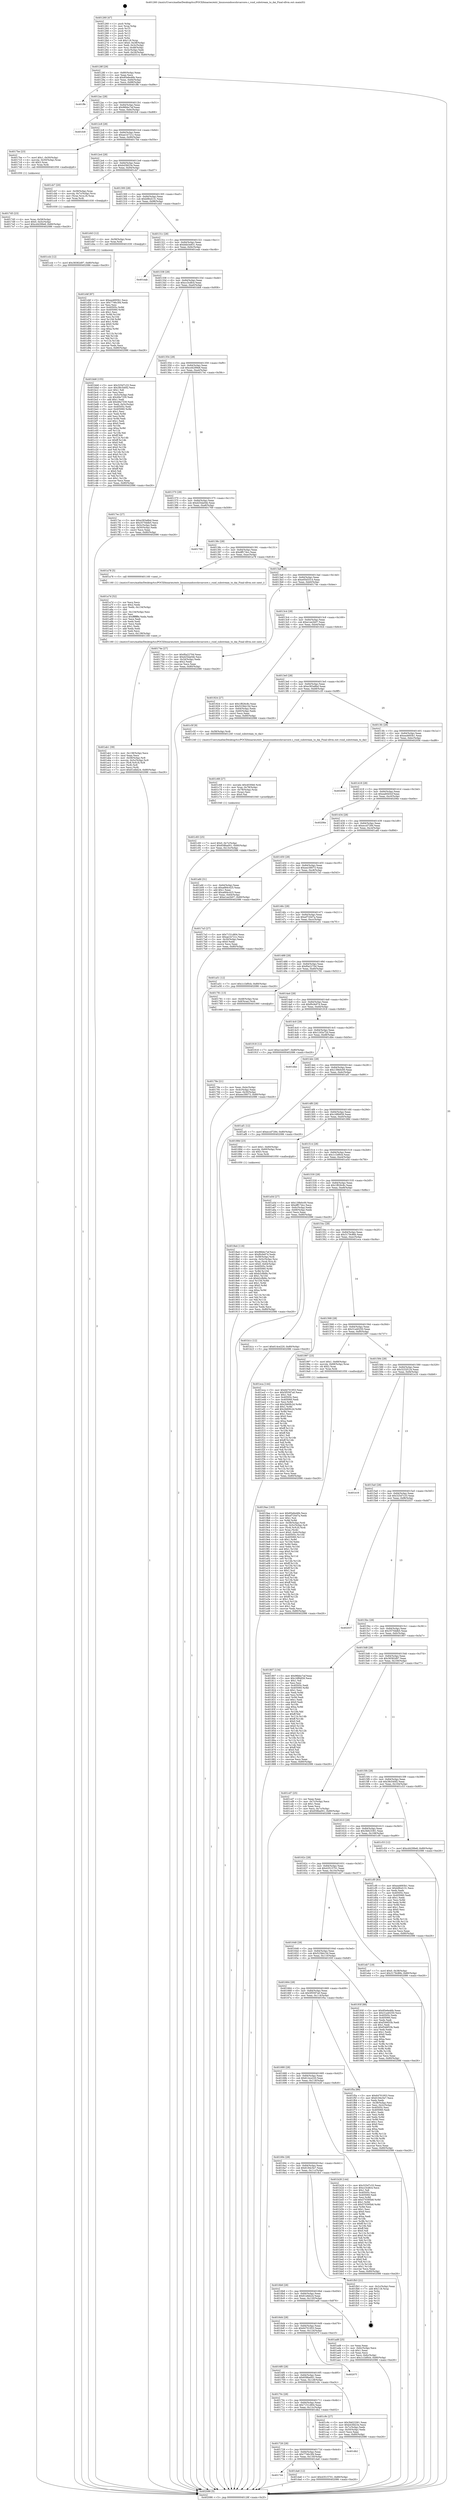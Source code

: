 digraph "0x401260" {
  label = "0x401260 (/mnt/c/Users/mathe/Desktop/tcc/POCII/binaries/extr_linuxsoundsocshrcarcore.c_rsnd_substream_to_dai_Final-ollvm.out::main(0))"
  labelloc = "t"
  node[shape=record]

  Entry [label="",width=0.3,height=0.3,shape=circle,fillcolor=black,style=filled]
  "0x40128f" [label="{
     0x40128f [29]\l
     | [instrs]\l
     &nbsp;&nbsp;0x40128f \<+3\>: mov -0x80(%rbp),%eax\l
     &nbsp;&nbsp;0x401292 \<+2\>: mov %eax,%ecx\l
     &nbsp;&nbsp;0x401294 \<+6\>: sub $0x85e6e46b,%ecx\l
     &nbsp;&nbsp;0x40129a \<+6\>: mov %eax,-0x84(%rbp)\l
     &nbsp;&nbsp;0x4012a0 \<+6\>: mov %ecx,-0x88(%rbp)\l
     &nbsp;&nbsp;0x4012a6 \<+6\>: je 0000000000401ffe \<main+0xd9e\>\l
  }"]
  "0x401ffe" [label="{
     0x401ffe\l
  }", style=dashed]
  "0x4012ac" [label="{
     0x4012ac [28]\l
     | [instrs]\l
     &nbsp;&nbsp;0x4012ac \<+5\>: jmp 00000000004012b1 \<main+0x51\>\l
     &nbsp;&nbsp;0x4012b1 \<+6\>: mov -0x84(%rbp),%eax\l
     &nbsp;&nbsp;0x4012b7 \<+5\>: sub $0x96bbc7af,%eax\l
     &nbsp;&nbsp;0x4012bc \<+6\>: mov %eax,-0x8c(%rbp)\l
     &nbsp;&nbsp;0x4012c2 \<+6\>: je 0000000000401fc8 \<main+0xd68\>\l
  }"]
  Exit [label="",width=0.3,height=0.3,shape=circle,fillcolor=black,style=filled,peripheries=2]
  "0x401fc8" [label="{
     0x401fc8\l
  }", style=dashed]
  "0x4012c8" [label="{
     0x4012c8 [28]\l
     | [instrs]\l
     &nbsp;&nbsp;0x4012c8 \<+5\>: jmp 00000000004012cd \<main+0x6d\>\l
     &nbsp;&nbsp;0x4012cd \<+6\>: mov -0x84(%rbp),%eax\l
     &nbsp;&nbsp;0x4012d3 \<+5\>: sub $0xae1b721c,%eax\l
     &nbsp;&nbsp;0x4012d8 \<+6\>: mov %eax,-0x90(%rbp)\l
     &nbsp;&nbsp;0x4012de \<+6\>: je 00000000004017be \<main+0x55e\>\l
  }"]
  "0x401744" [label="{
     0x401744\l
  }", style=dashed]
  "0x4017be" [label="{
     0x4017be [23]\l
     | [instrs]\l
     &nbsp;&nbsp;0x4017be \<+7\>: movl $0x1,-0x50(%rbp)\l
     &nbsp;&nbsp;0x4017c5 \<+4\>: movslq -0x50(%rbp),%rax\l
     &nbsp;&nbsp;0x4017c9 \<+4\>: shl $0x3,%rax\l
     &nbsp;&nbsp;0x4017cd \<+3\>: mov %rax,%rdi\l
     &nbsp;&nbsp;0x4017d0 \<+5\>: call 0000000000401050 \<malloc@plt\>\l
     | [calls]\l
     &nbsp;&nbsp;0x401050 \{1\} (unknown)\l
  }"]
  "0x4012e4" [label="{
     0x4012e4 [28]\l
     | [instrs]\l
     &nbsp;&nbsp;0x4012e4 \<+5\>: jmp 00000000004012e9 \<main+0x89\>\l
     &nbsp;&nbsp;0x4012e9 \<+6\>: mov -0x84(%rbp),%eax\l
     &nbsp;&nbsp;0x4012ef \<+5\>: sub $0xb43fd23e,%eax\l
     &nbsp;&nbsp;0x4012f4 \<+6\>: mov %eax,-0x94(%rbp)\l
     &nbsp;&nbsp;0x4012fa \<+6\>: je 0000000000401cb7 \<main+0xa57\>\l
  }"]
  "0x401da6" [label="{
     0x401da6 [12]\l
     | [instrs]\l
     &nbsp;&nbsp;0x401da6 \<+7\>: movl $0x43515701,-0x80(%rbp)\l
     &nbsp;&nbsp;0x401dad \<+5\>: jmp 0000000000402086 \<main+0xe26\>\l
  }"]
  "0x401cb7" [label="{
     0x401cb7 [20]\l
     | [instrs]\l
     &nbsp;&nbsp;0x401cb7 \<+4\>: mov -0x58(%rbp),%rax\l
     &nbsp;&nbsp;0x401cbb \<+4\>: movslq -0x7c(%rbp),%rcx\l
     &nbsp;&nbsp;0x401cbf \<+4\>: mov (%rax,%rcx,8),%rax\l
     &nbsp;&nbsp;0x401cc3 \<+3\>: mov %rax,%rdi\l
     &nbsp;&nbsp;0x401cc6 \<+5\>: call 0000000000401030 \<free@plt\>\l
     | [calls]\l
     &nbsp;&nbsp;0x401030 \{1\} (unknown)\l
  }"]
  "0x401300" [label="{
     0x401300 [28]\l
     | [instrs]\l
     &nbsp;&nbsp;0x401300 \<+5\>: jmp 0000000000401305 \<main+0xa5\>\l
     &nbsp;&nbsp;0x401305 \<+6\>: mov -0x84(%rbp),%eax\l
     &nbsp;&nbsp;0x40130b \<+5\>: sub $0xb9fcd131,%eax\l
     &nbsp;&nbsp;0x401310 \<+6\>: mov %eax,-0x98(%rbp)\l
     &nbsp;&nbsp;0x401316 \<+6\>: je 0000000000401d43 \<main+0xae3\>\l
  }"]
  "0x401728" [label="{
     0x401728 [28]\l
     | [instrs]\l
     &nbsp;&nbsp;0x401728 \<+5\>: jmp 000000000040172d \<main+0x4cd\>\l
     &nbsp;&nbsp;0x40172d \<+6\>: mov -0x84(%rbp),%eax\l
     &nbsp;&nbsp;0x401733 \<+5\>: sub $0x7746c3f4,%eax\l
     &nbsp;&nbsp;0x401738 \<+6\>: mov %eax,-0x130(%rbp)\l
     &nbsp;&nbsp;0x40173e \<+6\>: je 0000000000401da6 \<main+0xb46\>\l
  }"]
  "0x401d43" [label="{
     0x401d43 [12]\l
     | [instrs]\l
     &nbsp;&nbsp;0x401d43 \<+4\>: mov -0x58(%rbp),%rax\l
     &nbsp;&nbsp;0x401d47 \<+3\>: mov %rax,%rdi\l
     &nbsp;&nbsp;0x401d4a \<+5\>: call 0000000000401030 \<free@plt\>\l
     | [calls]\l
     &nbsp;&nbsp;0x401030 \{1\} (unknown)\l
  }"]
  "0x40131c" [label="{
     0x40131c [28]\l
     | [instrs]\l
     &nbsp;&nbsp;0x40131c \<+5\>: jmp 0000000000401321 \<main+0xc1\>\l
     &nbsp;&nbsp;0x401321 \<+6\>: mov -0x84(%rbp),%eax\l
     &nbsp;&nbsp;0x401327 \<+5\>: sub $0xbbb3e831,%eax\l
     &nbsp;&nbsp;0x40132c \<+6\>: mov %eax,-0x9c(%rbp)\l
     &nbsp;&nbsp;0x401332 \<+6\>: je 0000000000401eab \<main+0xc4b\>\l
  }"]
  "0x401db2" [label="{
     0x401db2\l
  }", style=dashed]
  "0x401eab" [label="{
     0x401eab\l
  }", style=dashed]
  "0x401338" [label="{
     0x401338 [28]\l
     | [instrs]\l
     &nbsp;&nbsp;0x401338 \<+5\>: jmp 000000000040133d \<main+0xdd\>\l
     &nbsp;&nbsp;0x40133d \<+6\>: mov -0x84(%rbp),%eax\l
     &nbsp;&nbsp;0x401343 \<+5\>: sub $0xcc3cdfc4,%eax\l
     &nbsp;&nbsp;0x401348 \<+6\>: mov %eax,-0xa0(%rbp)\l
     &nbsp;&nbsp;0x40134e \<+6\>: je 0000000000401bb8 \<main+0x958\>\l
  }"]
  "0x401d4f" [label="{
     0x401d4f [87]\l
     | [instrs]\l
     &nbsp;&nbsp;0x401d4f \<+5\>: mov $0xea4693b1,%ecx\l
     &nbsp;&nbsp;0x401d54 \<+5\>: mov $0x7746c3f4,%edx\l
     &nbsp;&nbsp;0x401d59 \<+2\>: xor %esi,%esi\l
     &nbsp;&nbsp;0x401d5b \<+8\>: mov 0x40505c,%r8d\l
     &nbsp;&nbsp;0x401d63 \<+8\>: mov 0x405060,%r9d\l
     &nbsp;&nbsp;0x401d6b \<+3\>: sub $0x1,%esi\l
     &nbsp;&nbsp;0x401d6e \<+3\>: mov %r8d,%r10d\l
     &nbsp;&nbsp;0x401d71 \<+3\>: add %esi,%r10d\l
     &nbsp;&nbsp;0x401d74 \<+4\>: imul %r10d,%r8d\l
     &nbsp;&nbsp;0x401d78 \<+4\>: and $0x1,%r8d\l
     &nbsp;&nbsp;0x401d7c \<+4\>: cmp $0x0,%r8d\l
     &nbsp;&nbsp;0x401d80 \<+4\>: sete %r11b\l
     &nbsp;&nbsp;0x401d84 \<+4\>: cmp $0xa,%r9d\l
     &nbsp;&nbsp;0x401d88 \<+3\>: setl %bl\l
     &nbsp;&nbsp;0x401d8b \<+3\>: mov %r11b,%r14b\l
     &nbsp;&nbsp;0x401d8e \<+3\>: and %bl,%r14b\l
     &nbsp;&nbsp;0x401d91 \<+3\>: xor %bl,%r11b\l
     &nbsp;&nbsp;0x401d94 \<+3\>: or %r11b,%r14b\l
     &nbsp;&nbsp;0x401d97 \<+4\>: test $0x1,%r14b\l
     &nbsp;&nbsp;0x401d9b \<+3\>: cmovne %edx,%ecx\l
     &nbsp;&nbsp;0x401d9e \<+3\>: mov %ecx,-0x80(%rbp)\l
     &nbsp;&nbsp;0x401da1 \<+5\>: jmp 0000000000402086 \<main+0xe26\>\l
  }"]
  "0x401bb8" [label="{
     0x401bb8 [155]\l
     | [instrs]\l
     &nbsp;&nbsp;0x401bb8 \<+5\>: mov $0x325d7c33,%eax\l
     &nbsp;&nbsp;0x401bbd \<+5\>: mov $0x38c540f2,%ecx\l
     &nbsp;&nbsp;0x401bc2 \<+2\>: mov $0x1,%dl\l
     &nbsp;&nbsp;0x401bc4 \<+2\>: xor %esi,%esi\l
     &nbsp;&nbsp;0x401bc6 \<+3\>: mov -0x5c(%rbp),%edi\l
     &nbsp;&nbsp;0x401bc9 \<+6\>: sub $0x49a7330,%edi\l
     &nbsp;&nbsp;0x401bcf \<+3\>: add $0x1,%edi\l
     &nbsp;&nbsp;0x401bd2 \<+6\>: add $0x49a7330,%edi\l
     &nbsp;&nbsp;0x401bd8 \<+3\>: mov %edi,-0x5c(%rbp)\l
     &nbsp;&nbsp;0x401bdb \<+7\>: mov 0x40505c,%edi\l
     &nbsp;&nbsp;0x401be2 \<+8\>: mov 0x405060,%r8d\l
     &nbsp;&nbsp;0x401bea \<+3\>: sub $0x1,%esi\l
     &nbsp;&nbsp;0x401bed \<+3\>: mov %edi,%r9d\l
     &nbsp;&nbsp;0x401bf0 \<+3\>: add %esi,%r9d\l
     &nbsp;&nbsp;0x401bf3 \<+4\>: imul %r9d,%edi\l
     &nbsp;&nbsp;0x401bf7 \<+3\>: and $0x1,%edi\l
     &nbsp;&nbsp;0x401bfa \<+3\>: cmp $0x0,%edi\l
     &nbsp;&nbsp;0x401bfd \<+4\>: sete %r10b\l
     &nbsp;&nbsp;0x401c01 \<+4\>: cmp $0xa,%r8d\l
     &nbsp;&nbsp;0x401c05 \<+4\>: setl %r11b\l
     &nbsp;&nbsp;0x401c09 \<+3\>: mov %r10b,%bl\l
     &nbsp;&nbsp;0x401c0c \<+3\>: xor $0xff,%bl\l
     &nbsp;&nbsp;0x401c0f \<+3\>: mov %r11b,%r14b\l
     &nbsp;&nbsp;0x401c12 \<+4\>: xor $0xff,%r14b\l
     &nbsp;&nbsp;0x401c16 \<+3\>: xor $0x0,%dl\l
     &nbsp;&nbsp;0x401c19 \<+3\>: mov %bl,%r15b\l
     &nbsp;&nbsp;0x401c1c \<+4\>: and $0x0,%r15b\l
     &nbsp;&nbsp;0x401c20 \<+3\>: and %dl,%r10b\l
     &nbsp;&nbsp;0x401c23 \<+3\>: mov %r14b,%r12b\l
     &nbsp;&nbsp;0x401c26 \<+4\>: and $0x0,%r12b\l
     &nbsp;&nbsp;0x401c2a \<+3\>: and %dl,%r11b\l
     &nbsp;&nbsp;0x401c2d \<+3\>: or %r10b,%r15b\l
     &nbsp;&nbsp;0x401c30 \<+3\>: or %r11b,%r12b\l
     &nbsp;&nbsp;0x401c33 \<+3\>: xor %r12b,%r15b\l
     &nbsp;&nbsp;0x401c36 \<+3\>: or %r14b,%bl\l
     &nbsp;&nbsp;0x401c39 \<+3\>: xor $0xff,%bl\l
     &nbsp;&nbsp;0x401c3c \<+3\>: or $0x0,%dl\l
     &nbsp;&nbsp;0x401c3f \<+2\>: and %dl,%bl\l
     &nbsp;&nbsp;0x401c41 \<+3\>: or %bl,%r15b\l
     &nbsp;&nbsp;0x401c44 \<+4\>: test $0x1,%r15b\l
     &nbsp;&nbsp;0x401c48 \<+3\>: cmovne %ecx,%eax\l
     &nbsp;&nbsp;0x401c4b \<+3\>: mov %eax,-0x80(%rbp)\l
     &nbsp;&nbsp;0x401c4e \<+5\>: jmp 0000000000402086 \<main+0xe26\>\l
  }"]
  "0x401354" [label="{
     0x401354 [28]\l
     | [instrs]\l
     &nbsp;&nbsp;0x401354 \<+5\>: jmp 0000000000401359 \<main+0xf9\>\l
     &nbsp;&nbsp;0x401359 \<+6\>: mov -0x84(%rbp),%eax\l
     &nbsp;&nbsp;0x40135f \<+5\>: sub $0xcd4299e8,%eax\l
     &nbsp;&nbsp;0x401364 \<+6\>: mov %eax,-0xa4(%rbp)\l
     &nbsp;&nbsp;0x40136a \<+6\>: je 00000000004017ec \<main+0x58c\>\l
  }"]
  "0x401ccb" [label="{
     0x401ccb [12]\l
     | [instrs]\l
     &nbsp;&nbsp;0x401ccb \<+7\>: movl $0x38382d97,-0x80(%rbp)\l
     &nbsp;&nbsp;0x401cd2 \<+5\>: jmp 0000000000402086 \<main+0xe26\>\l
  }"]
  "0x4017ec" [label="{
     0x4017ec [27]\l
     | [instrs]\l
     &nbsp;&nbsp;0x4017ec \<+5\>: mov $0xe383a8bd,%eax\l
     &nbsp;&nbsp;0x4017f1 \<+5\>: mov $0x3570ddb5,%ecx\l
     &nbsp;&nbsp;0x4017f6 \<+3\>: mov -0x5c(%rbp),%edx\l
     &nbsp;&nbsp;0x4017f9 \<+3\>: cmp -0x50(%rbp),%edx\l
     &nbsp;&nbsp;0x4017fc \<+3\>: cmovl %ecx,%eax\l
     &nbsp;&nbsp;0x4017ff \<+3\>: mov %eax,-0x80(%rbp)\l
     &nbsp;&nbsp;0x401802 \<+5\>: jmp 0000000000402086 \<main+0xe26\>\l
  }"]
  "0x401370" [label="{
     0x401370 [28]\l
     | [instrs]\l
     &nbsp;&nbsp;0x401370 \<+5\>: jmp 0000000000401375 \<main+0x115\>\l
     &nbsp;&nbsp;0x401375 \<+6\>: mov -0x84(%rbp),%eax\l
     &nbsp;&nbsp;0x40137b \<+5\>: sub $0xd25da04b,%eax\l
     &nbsp;&nbsp;0x401380 \<+6\>: mov %eax,-0xa8(%rbp)\l
     &nbsp;&nbsp;0x401386 \<+6\>: je 0000000000401769 \<main+0x509\>\l
  }"]
  "0x40170c" [label="{
     0x40170c [28]\l
     | [instrs]\l
     &nbsp;&nbsp;0x40170c \<+5\>: jmp 0000000000401711 \<main+0x4b1\>\l
     &nbsp;&nbsp;0x401711 \<+6\>: mov -0x84(%rbp),%eax\l
     &nbsp;&nbsp;0x401717 \<+5\>: sub $0x7151c804,%eax\l
     &nbsp;&nbsp;0x40171c \<+6\>: mov %eax,-0x12c(%rbp)\l
     &nbsp;&nbsp;0x401722 \<+6\>: je 0000000000401db2 \<main+0xb52\>\l
  }"]
  "0x401769" [label="{
     0x401769\l
  }", style=dashed]
  "0x40138c" [label="{
     0x40138c [28]\l
     | [instrs]\l
     &nbsp;&nbsp;0x40138c \<+5\>: jmp 0000000000401391 \<main+0x131\>\l
     &nbsp;&nbsp;0x401391 \<+6\>: mov -0x84(%rbp),%eax\l
     &nbsp;&nbsp;0x401397 \<+5\>: sub $0xdff17dcc,%eax\l
     &nbsp;&nbsp;0x40139c \<+6\>: mov %eax,-0xac(%rbp)\l
     &nbsp;&nbsp;0x4013a2 \<+6\>: je 0000000000401a78 \<main+0x818\>\l
  }"]
  "0x401c9c" [label="{
     0x401c9c [27]\l
     | [instrs]\l
     &nbsp;&nbsp;0x401c9c \<+5\>: mov $0x3b623361,%eax\l
     &nbsp;&nbsp;0x401ca1 \<+5\>: mov $0xb43fd23e,%ecx\l
     &nbsp;&nbsp;0x401ca6 \<+3\>: mov -0x7c(%rbp),%edx\l
     &nbsp;&nbsp;0x401ca9 \<+3\>: cmp -0x50(%rbp),%edx\l
     &nbsp;&nbsp;0x401cac \<+3\>: cmovl %ecx,%eax\l
     &nbsp;&nbsp;0x401caf \<+3\>: mov %eax,-0x80(%rbp)\l
     &nbsp;&nbsp;0x401cb2 \<+5\>: jmp 0000000000402086 \<main+0xe26\>\l
  }"]
  "0x401a78" [label="{
     0x401a78 [5]\l
     | [instrs]\l
     &nbsp;&nbsp;0x401a78 \<+5\>: call 0000000000401160 \<next_i\>\l
     | [calls]\l
     &nbsp;&nbsp;0x401160 \{1\} (/mnt/c/Users/mathe/Desktop/tcc/POCII/binaries/extr_linuxsoundsocshrcarcore.c_rsnd_substream_to_dai_Final-ollvm.out::next_i)\l
  }"]
  "0x4013a8" [label="{
     0x4013a8 [28]\l
     | [instrs]\l
     &nbsp;&nbsp;0x4013a8 \<+5\>: jmp 00000000004013ad \<main+0x14d\>\l
     &nbsp;&nbsp;0x4013ad \<+6\>: mov -0x84(%rbp),%eax\l
     &nbsp;&nbsp;0x4013b3 \<+5\>: sub $0xe05d3314,%eax\l
     &nbsp;&nbsp;0x4013b8 \<+6\>: mov %eax,-0xb0(%rbp)\l
     &nbsp;&nbsp;0x4013be \<+6\>: je 000000000040174e \<main+0x4ee\>\l
  }"]
  "0x4016f0" [label="{
     0x4016f0 [28]\l
     | [instrs]\l
     &nbsp;&nbsp;0x4016f0 \<+5\>: jmp 00000000004016f5 \<main+0x495\>\l
     &nbsp;&nbsp;0x4016f5 \<+6\>: mov -0x84(%rbp),%eax\l
     &nbsp;&nbsp;0x4016fb \<+5\>: sub $0x658ba001,%eax\l
     &nbsp;&nbsp;0x401700 \<+6\>: mov %eax,-0x128(%rbp)\l
     &nbsp;&nbsp;0x401706 \<+6\>: je 0000000000401c9c \<main+0xa3c\>\l
  }"]
  "0x40174e" [label="{
     0x40174e [27]\l
     | [instrs]\l
     &nbsp;&nbsp;0x40174e \<+5\>: mov $0xf0a2270d,%eax\l
     &nbsp;&nbsp;0x401753 \<+5\>: mov $0xd25da04b,%ecx\l
     &nbsp;&nbsp;0x401758 \<+3\>: mov -0x34(%rbp),%edx\l
     &nbsp;&nbsp;0x40175b \<+3\>: cmp $0x2,%edx\l
     &nbsp;&nbsp;0x40175e \<+3\>: cmovne %ecx,%eax\l
     &nbsp;&nbsp;0x401761 \<+3\>: mov %eax,-0x80(%rbp)\l
     &nbsp;&nbsp;0x401764 \<+5\>: jmp 0000000000402086 \<main+0xe26\>\l
  }"]
  "0x4013c4" [label="{
     0x4013c4 [28]\l
     | [instrs]\l
     &nbsp;&nbsp;0x4013c4 \<+5\>: jmp 00000000004013c9 \<main+0x169\>\l
     &nbsp;&nbsp;0x4013c9 \<+6\>: mov -0x84(%rbp),%eax\l
     &nbsp;&nbsp;0x4013cf \<+5\>: sub $0xe1ee2b07,%eax\l
     &nbsp;&nbsp;0x4013d4 \<+6\>: mov %eax,-0xb4(%rbp)\l
     &nbsp;&nbsp;0x4013da \<+6\>: je 0000000000401924 \<main+0x6c4\>\l
  }"]
  "0x402086" [label="{
     0x402086 [5]\l
     | [instrs]\l
     &nbsp;&nbsp;0x402086 \<+5\>: jmp 000000000040128f \<main+0x2f\>\l
  }"]
  "0x401260" [label="{
     0x401260 [47]\l
     | [instrs]\l
     &nbsp;&nbsp;0x401260 \<+1\>: push %rbp\l
     &nbsp;&nbsp;0x401261 \<+3\>: mov %rsp,%rbp\l
     &nbsp;&nbsp;0x401264 \<+2\>: push %r15\l
     &nbsp;&nbsp;0x401266 \<+2\>: push %r14\l
     &nbsp;&nbsp;0x401268 \<+2\>: push %r13\l
     &nbsp;&nbsp;0x40126a \<+2\>: push %r12\l
     &nbsp;&nbsp;0x40126c \<+1\>: push %rbx\l
     &nbsp;&nbsp;0x40126d \<+7\>: sub $0x118,%rsp\l
     &nbsp;&nbsp;0x401274 \<+7\>: movl $0x0,-0x38(%rbp)\l
     &nbsp;&nbsp;0x40127b \<+3\>: mov %edi,-0x3c(%rbp)\l
     &nbsp;&nbsp;0x40127e \<+4\>: mov %rsi,-0x48(%rbp)\l
     &nbsp;&nbsp;0x401282 \<+3\>: mov -0x3c(%rbp),%edi\l
     &nbsp;&nbsp;0x401285 \<+3\>: mov %edi,-0x34(%rbp)\l
     &nbsp;&nbsp;0x401288 \<+7\>: movl $0xe05d3314,-0x80(%rbp)\l
  }"]
  "0x40207f" [label="{
     0x40207f\l
  }", style=dashed]
  "0x401924" [label="{
     0x401924 [27]\l
     | [instrs]\l
     &nbsp;&nbsp;0x401924 \<+5\>: mov $0x1f826c8c,%eax\l
     &nbsp;&nbsp;0x401929 \<+5\>: mov $0x523bb15d,%ecx\l
     &nbsp;&nbsp;0x40192e \<+3\>: mov -0x64(%rbp),%edx\l
     &nbsp;&nbsp;0x401931 \<+3\>: cmp -0x60(%rbp),%edx\l
     &nbsp;&nbsp;0x401934 \<+3\>: cmovl %ecx,%eax\l
     &nbsp;&nbsp;0x401937 \<+3\>: mov %eax,-0x80(%rbp)\l
     &nbsp;&nbsp;0x40193a \<+5\>: jmp 0000000000402086 \<main+0xe26\>\l
  }"]
  "0x4013e0" [label="{
     0x4013e0 [28]\l
     | [instrs]\l
     &nbsp;&nbsp;0x4013e0 \<+5\>: jmp 00000000004013e5 \<main+0x185\>\l
     &nbsp;&nbsp;0x4013e5 \<+6\>: mov -0x84(%rbp),%eax\l
     &nbsp;&nbsp;0x4013eb \<+5\>: sub $0xe383a8bd,%eax\l
     &nbsp;&nbsp;0x4013f0 \<+6\>: mov %eax,-0xb8(%rbp)\l
     &nbsp;&nbsp;0x4013f6 \<+6\>: je 0000000000401c5f \<main+0x9ff\>\l
  }"]
  "0x401c83" [label="{
     0x401c83 [25]\l
     | [instrs]\l
     &nbsp;&nbsp;0x401c83 \<+7\>: movl $0x0,-0x7c(%rbp)\l
     &nbsp;&nbsp;0x401c8a \<+7\>: movl $0x658ba001,-0x80(%rbp)\l
     &nbsp;&nbsp;0x401c91 \<+6\>: mov %eax,-0x13c(%rbp)\l
     &nbsp;&nbsp;0x401c97 \<+5\>: jmp 0000000000402086 \<main+0xe26\>\l
  }"]
  "0x401c5f" [label="{
     0x401c5f [9]\l
     | [instrs]\l
     &nbsp;&nbsp;0x401c5f \<+4\>: mov -0x58(%rbp),%rdi\l
     &nbsp;&nbsp;0x401c63 \<+5\>: call 0000000000401240 \<rsnd_substream_to_dai\>\l
     | [calls]\l
     &nbsp;&nbsp;0x401240 \{1\} (/mnt/c/Users/mathe/Desktop/tcc/POCII/binaries/extr_linuxsoundsocshrcarcore.c_rsnd_substream_to_dai_Final-ollvm.out::rsnd_substream_to_dai)\l
  }"]
  "0x4013fc" [label="{
     0x4013fc [28]\l
     | [instrs]\l
     &nbsp;&nbsp;0x4013fc \<+5\>: jmp 0000000000401401 \<main+0x1a1\>\l
     &nbsp;&nbsp;0x401401 \<+6\>: mov -0x84(%rbp),%eax\l
     &nbsp;&nbsp;0x401407 \<+5\>: sub $0xea4693b1,%eax\l
     &nbsp;&nbsp;0x40140c \<+6\>: mov %eax,-0xbc(%rbp)\l
     &nbsp;&nbsp;0x401412 \<+6\>: je 0000000000402056 \<main+0xdf6\>\l
  }"]
  "0x401c68" [label="{
     0x401c68 [27]\l
     | [instrs]\l
     &nbsp;&nbsp;0x401c68 \<+10\>: movabs $0x4030b6,%rdi\l
     &nbsp;&nbsp;0x401c72 \<+4\>: mov %rax,-0x78(%rbp)\l
     &nbsp;&nbsp;0x401c76 \<+4\>: mov -0x78(%rbp),%rax\l
     &nbsp;&nbsp;0x401c7a \<+2\>: mov (%rax),%esi\l
     &nbsp;&nbsp;0x401c7c \<+2\>: mov $0x0,%al\l
     &nbsp;&nbsp;0x401c7e \<+5\>: call 0000000000401040 \<printf@plt\>\l
     | [calls]\l
     &nbsp;&nbsp;0x401040 \{1\} (unknown)\l
  }"]
  "0x402056" [label="{
     0x402056\l
  }", style=dashed]
  "0x401418" [label="{
     0x401418 [28]\l
     | [instrs]\l
     &nbsp;&nbsp;0x401418 \<+5\>: jmp 000000000040141d \<main+0x1bd\>\l
     &nbsp;&nbsp;0x40141d \<+6\>: mov -0x84(%rbp),%eax\l
     &nbsp;&nbsp;0x401423 \<+5\>: sub $0xea60d3cf,%eax\l
     &nbsp;&nbsp;0x401428 \<+6\>: mov %eax,-0xc0(%rbp)\l
     &nbsp;&nbsp;0x40142e \<+6\>: je 000000000040206e \<main+0xe0e\>\l
  }"]
  "0x4016d4" [label="{
     0x4016d4 [28]\l
     | [instrs]\l
     &nbsp;&nbsp;0x4016d4 \<+5\>: jmp 00000000004016d9 \<main+0x479\>\l
     &nbsp;&nbsp;0x4016d9 \<+6\>: mov -0x84(%rbp),%eax\l
     &nbsp;&nbsp;0x4016df \<+5\>: sub $0x64701953,%eax\l
     &nbsp;&nbsp;0x4016e4 \<+6\>: mov %eax,-0x124(%rbp)\l
     &nbsp;&nbsp;0x4016ea \<+6\>: je 000000000040207f \<main+0xe1f\>\l
  }"]
  "0x40206e" [label="{
     0x40206e\l
  }", style=dashed]
  "0x401434" [label="{
     0x401434 [28]\l
     | [instrs]\l
     &nbsp;&nbsp;0x401434 \<+5\>: jmp 0000000000401439 \<main+0x1d9\>\l
     &nbsp;&nbsp;0x401439 \<+6\>: mov -0x84(%rbp),%eax\l
     &nbsp;&nbsp;0x40143f \<+5\>: sub $0xeccd7284,%eax\l
     &nbsp;&nbsp;0x401444 \<+6\>: mov %eax,-0xc4(%rbp)\l
     &nbsp;&nbsp;0x40144a \<+6\>: je 0000000000401afd \<main+0x89d\>\l
  }"]
  "0x401ad8" [label="{
     0x401ad8 [25]\l
     | [instrs]\l
     &nbsp;&nbsp;0x401ad8 \<+2\>: xor %eax,%eax\l
     &nbsp;&nbsp;0x401ada \<+3\>: mov -0x6c(%rbp),%ecx\l
     &nbsp;&nbsp;0x401add \<+3\>: sub $0x1,%eax\l
     &nbsp;&nbsp;0x401ae0 \<+2\>: sub %eax,%ecx\l
     &nbsp;&nbsp;0x401ae2 \<+3\>: mov %ecx,-0x6c(%rbp)\l
     &nbsp;&nbsp;0x401ae5 \<+7\>: movl $0x1c1bf0cb,-0x80(%rbp)\l
     &nbsp;&nbsp;0x401aec \<+5\>: jmp 0000000000402086 \<main+0xe26\>\l
  }"]
  "0x401afd" [label="{
     0x401afd [31]\l
     | [instrs]\l
     &nbsp;&nbsp;0x401afd \<+3\>: mov -0x64(%rbp),%eax\l
     &nbsp;&nbsp;0x401b00 \<+5\>: sub $0xa684c425,%eax\l
     &nbsp;&nbsp;0x401b05 \<+3\>: add $0x1,%eax\l
     &nbsp;&nbsp;0x401b08 \<+5\>: add $0xa684c425,%eax\l
     &nbsp;&nbsp;0x401b0d \<+3\>: mov %eax,-0x64(%rbp)\l
     &nbsp;&nbsp;0x401b10 \<+7\>: movl $0xe1ee2b07,-0x80(%rbp)\l
     &nbsp;&nbsp;0x401b17 \<+5\>: jmp 0000000000402086 \<main+0xe26\>\l
  }"]
  "0x401450" [label="{
     0x401450 [28]\l
     | [instrs]\l
     &nbsp;&nbsp;0x401450 \<+5\>: jmp 0000000000401455 \<main+0x1f5\>\l
     &nbsp;&nbsp;0x401455 \<+6\>: mov -0x84(%rbp),%eax\l
     &nbsp;&nbsp;0x40145b \<+5\>: sub $0xeec58073,%eax\l
     &nbsp;&nbsp;0x401460 \<+6\>: mov %eax,-0xc8(%rbp)\l
     &nbsp;&nbsp;0x401466 \<+6\>: je 00000000004017a3 \<main+0x543\>\l
  }"]
  "0x4016b8" [label="{
     0x4016b8 [28]\l
     | [instrs]\l
     &nbsp;&nbsp;0x4016b8 \<+5\>: jmp 00000000004016bd \<main+0x45d\>\l
     &nbsp;&nbsp;0x4016bd \<+6\>: mov -0x84(%rbp),%eax\l
     &nbsp;&nbsp;0x4016c3 \<+5\>: sub $0x61efeb24,%eax\l
     &nbsp;&nbsp;0x4016c8 \<+6\>: mov %eax,-0x120(%rbp)\l
     &nbsp;&nbsp;0x4016ce \<+6\>: je 0000000000401ad8 \<main+0x878\>\l
  }"]
  "0x4017a3" [label="{
     0x4017a3 [27]\l
     | [instrs]\l
     &nbsp;&nbsp;0x4017a3 \<+5\>: mov $0x7151c804,%eax\l
     &nbsp;&nbsp;0x4017a8 \<+5\>: mov $0xae1b721c,%ecx\l
     &nbsp;&nbsp;0x4017ad \<+3\>: mov -0x30(%rbp),%edx\l
     &nbsp;&nbsp;0x4017b0 \<+3\>: cmp $0x0,%edx\l
     &nbsp;&nbsp;0x4017b3 \<+3\>: cmove %ecx,%eax\l
     &nbsp;&nbsp;0x4017b6 \<+3\>: mov %eax,-0x80(%rbp)\l
     &nbsp;&nbsp;0x4017b9 \<+5\>: jmp 0000000000402086 \<main+0xe26\>\l
  }"]
  "0x40146c" [label="{
     0x40146c [28]\l
     | [instrs]\l
     &nbsp;&nbsp;0x40146c \<+5\>: jmp 0000000000401471 \<main+0x211\>\l
     &nbsp;&nbsp;0x401471 \<+6\>: mov -0x84(%rbp),%eax\l
     &nbsp;&nbsp;0x401477 \<+5\>: sub $0xef720d7a,%eax\l
     &nbsp;&nbsp;0x40147c \<+6\>: mov %eax,-0xcc(%rbp)\l
     &nbsp;&nbsp;0x401482 \<+6\>: je 0000000000401a51 \<main+0x7f1\>\l
  }"]
  "0x401fb3" [label="{
     0x401fb3 [21]\l
     | [instrs]\l
     &nbsp;&nbsp;0x401fb3 \<+3\>: mov -0x2c(%rbp),%eax\l
     &nbsp;&nbsp;0x401fb6 \<+7\>: add $0x118,%rsp\l
     &nbsp;&nbsp;0x401fbd \<+1\>: pop %rbx\l
     &nbsp;&nbsp;0x401fbe \<+2\>: pop %r12\l
     &nbsp;&nbsp;0x401fc0 \<+2\>: pop %r13\l
     &nbsp;&nbsp;0x401fc2 \<+2\>: pop %r14\l
     &nbsp;&nbsp;0x401fc4 \<+2\>: pop %r15\l
     &nbsp;&nbsp;0x401fc6 \<+1\>: pop %rbp\l
     &nbsp;&nbsp;0x401fc7 \<+1\>: ret\l
  }"]
  "0x401a51" [label="{
     0x401a51 [12]\l
     | [instrs]\l
     &nbsp;&nbsp;0x401a51 \<+7\>: movl $0x1c1bf0cb,-0x80(%rbp)\l
     &nbsp;&nbsp;0x401a58 \<+5\>: jmp 0000000000402086 \<main+0xe26\>\l
  }"]
  "0x401488" [label="{
     0x401488 [28]\l
     | [instrs]\l
     &nbsp;&nbsp;0x401488 \<+5\>: jmp 000000000040148d \<main+0x22d\>\l
     &nbsp;&nbsp;0x40148d \<+6\>: mov -0x84(%rbp),%eax\l
     &nbsp;&nbsp;0x401493 \<+5\>: sub $0xf0a2270d,%eax\l
     &nbsp;&nbsp;0x401498 \<+6\>: mov %eax,-0xd0(%rbp)\l
     &nbsp;&nbsp;0x40149e \<+6\>: je 0000000000401781 \<main+0x521\>\l
  }"]
  "0x40169c" [label="{
     0x40169c [28]\l
     | [instrs]\l
     &nbsp;&nbsp;0x40169c \<+5\>: jmp 00000000004016a1 \<main+0x441\>\l
     &nbsp;&nbsp;0x4016a1 \<+6\>: mov -0x84(%rbp),%eax\l
     &nbsp;&nbsp;0x4016a7 \<+5\>: sub $0x6184c5e7,%eax\l
     &nbsp;&nbsp;0x4016ac \<+6\>: mov %eax,-0x11c(%rbp)\l
     &nbsp;&nbsp;0x4016b2 \<+6\>: je 0000000000401fb3 \<main+0xd53\>\l
  }"]
  "0x401781" [label="{
     0x401781 [13]\l
     | [instrs]\l
     &nbsp;&nbsp;0x401781 \<+4\>: mov -0x48(%rbp),%rax\l
     &nbsp;&nbsp;0x401785 \<+4\>: mov 0x8(%rax),%rdi\l
     &nbsp;&nbsp;0x401789 \<+5\>: call 0000000000401060 \<atoi@plt\>\l
     | [calls]\l
     &nbsp;&nbsp;0x401060 \{1\} (unknown)\l
  }"]
  "0x4014a4" [label="{
     0x4014a4 [28]\l
     | [instrs]\l
     &nbsp;&nbsp;0x4014a4 \<+5\>: jmp 00000000004014a9 \<main+0x249\>\l
     &nbsp;&nbsp;0x4014a9 \<+6\>: mov -0x84(%rbp),%eax\l
     &nbsp;&nbsp;0x4014af \<+5\>: sub $0xf0cfe974,%eax\l
     &nbsp;&nbsp;0x4014b4 \<+6\>: mov %eax,-0xd4(%rbp)\l
     &nbsp;&nbsp;0x4014ba \<+6\>: je 0000000000401918 \<main+0x6b8\>\l
  }"]
  "0x40178e" [label="{
     0x40178e [21]\l
     | [instrs]\l
     &nbsp;&nbsp;0x40178e \<+3\>: mov %eax,-0x4c(%rbp)\l
     &nbsp;&nbsp;0x401791 \<+3\>: mov -0x4c(%rbp),%eax\l
     &nbsp;&nbsp;0x401794 \<+3\>: mov %eax,-0x30(%rbp)\l
     &nbsp;&nbsp;0x401797 \<+7\>: movl $0xeec58073,-0x80(%rbp)\l
     &nbsp;&nbsp;0x40179e \<+5\>: jmp 0000000000402086 \<main+0xe26\>\l
  }"]
  "0x4017d5" [label="{
     0x4017d5 [23]\l
     | [instrs]\l
     &nbsp;&nbsp;0x4017d5 \<+4\>: mov %rax,-0x58(%rbp)\l
     &nbsp;&nbsp;0x4017d9 \<+7\>: movl $0x0,-0x5c(%rbp)\l
     &nbsp;&nbsp;0x4017e0 \<+7\>: movl $0xcd4299e8,-0x80(%rbp)\l
     &nbsp;&nbsp;0x4017e7 \<+5\>: jmp 0000000000402086 \<main+0xe26\>\l
  }"]
  "0x401b28" [label="{
     0x401b28 [144]\l
     | [instrs]\l
     &nbsp;&nbsp;0x401b28 \<+5\>: mov $0x325d7c33,%eax\l
     &nbsp;&nbsp;0x401b2d \<+5\>: mov $0xcc3cdfc4,%ecx\l
     &nbsp;&nbsp;0x401b32 \<+2\>: mov $0x1,%dl\l
     &nbsp;&nbsp;0x401b34 \<+7\>: mov 0x40505c,%esi\l
     &nbsp;&nbsp;0x401b3b \<+7\>: mov 0x405060,%edi\l
     &nbsp;&nbsp;0x401b42 \<+3\>: mov %esi,%r8d\l
     &nbsp;&nbsp;0x401b45 \<+7\>: add $0x570395b8,%r8d\l
     &nbsp;&nbsp;0x401b4c \<+4\>: sub $0x1,%r8d\l
     &nbsp;&nbsp;0x401b50 \<+7\>: sub $0x570395b8,%r8d\l
     &nbsp;&nbsp;0x401b57 \<+4\>: imul %r8d,%esi\l
     &nbsp;&nbsp;0x401b5b \<+3\>: and $0x1,%esi\l
     &nbsp;&nbsp;0x401b5e \<+3\>: cmp $0x0,%esi\l
     &nbsp;&nbsp;0x401b61 \<+4\>: sete %r9b\l
     &nbsp;&nbsp;0x401b65 \<+3\>: cmp $0xa,%edi\l
     &nbsp;&nbsp;0x401b68 \<+4\>: setl %r10b\l
     &nbsp;&nbsp;0x401b6c \<+3\>: mov %r9b,%r11b\l
     &nbsp;&nbsp;0x401b6f \<+4\>: xor $0xff,%r11b\l
     &nbsp;&nbsp;0x401b73 \<+3\>: mov %r10b,%bl\l
     &nbsp;&nbsp;0x401b76 \<+3\>: xor $0xff,%bl\l
     &nbsp;&nbsp;0x401b79 \<+3\>: xor $0x0,%dl\l
     &nbsp;&nbsp;0x401b7c \<+3\>: mov %r11b,%r14b\l
     &nbsp;&nbsp;0x401b7f \<+4\>: and $0x0,%r14b\l
     &nbsp;&nbsp;0x401b83 \<+3\>: and %dl,%r9b\l
     &nbsp;&nbsp;0x401b86 \<+3\>: mov %bl,%r15b\l
     &nbsp;&nbsp;0x401b89 \<+4\>: and $0x0,%r15b\l
     &nbsp;&nbsp;0x401b8d \<+3\>: and %dl,%r10b\l
     &nbsp;&nbsp;0x401b90 \<+3\>: or %r9b,%r14b\l
     &nbsp;&nbsp;0x401b93 \<+3\>: or %r10b,%r15b\l
     &nbsp;&nbsp;0x401b96 \<+3\>: xor %r15b,%r14b\l
     &nbsp;&nbsp;0x401b99 \<+3\>: or %bl,%r11b\l
     &nbsp;&nbsp;0x401b9c \<+4\>: xor $0xff,%r11b\l
     &nbsp;&nbsp;0x401ba0 \<+3\>: or $0x0,%dl\l
     &nbsp;&nbsp;0x401ba3 \<+3\>: and %dl,%r11b\l
     &nbsp;&nbsp;0x401ba6 \<+3\>: or %r11b,%r14b\l
     &nbsp;&nbsp;0x401ba9 \<+4\>: test $0x1,%r14b\l
     &nbsp;&nbsp;0x401bad \<+3\>: cmovne %ecx,%eax\l
     &nbsp;&nbsp;0x401bb0 \<+3\>: mov %eax,-0x80(%rbp)\l
     &nbsp;&nbsp;0x401bb3 \<+5\>: jmp 0000000000402086 \<main+0xe26\>\l
  }"]
  "0x401918" [label="{
     0x401918 [12]\l
     | [instrs]\l
     &nbsp;&nbsp;0x401918 \<+7\>: movl $0xe1ee2b07,-0x80(%rbp)\l
     &nbsp;&nbsp;0x40191f \<+5\>: jmp 0000000000402086 \<main+0xe26\>\l
  }"]
  "0x4014c0" [label="{
     0x4014c0 [28]\l
     | [instrs]\l
     &nbsp;&nbsp;0x4014c0 \<+5\>: jmp 00000000004014c5 \<main+0x265\>\l
     &nbsp;&nbsp;0x4014c5 \<+6\>: mov -0x84(%rbp),%eax\l
     &nbsp;&nbsp;0x4014cb \<+5\>: sub $0x1245a72d,%eax\l
     &nbsp;&nbsp;0x4014d0 \<+6\>: mov %eax,-0xd8(%rbp)\l
     &nbsp;&nbsp;0x4014d6 \<+6\>: je 0000000000401dbe \<main+0xb5e\>\l
  }"]
  "0x401680" [label="{
     0x401680 [28]\l
     | [instrs]\l
     &nbsp;&nbsp;0x401680 \<+5\>: jmp 0000000000401685 \<main+0x425\>\l
     &nbsp;&nbsp;0x401685 \<+6\>: mov -0x84(%rbp),%eax\l
     &nbsp;&nbsp;0x40168b \<+5\>: sub $0x614ce220,%eax\l
     &nbsp;&nbsp;0x401690 \<+6\>: mov %eax,-0x118(%rbp)\l
     &nbsp;&nbsp;0x401696 \<+6\>: je 0000000000401b28 \<main+0x8c8\>\l
  }"]
  "0x401dbe" [label="{
     0x401dbe\l
  }", style=dashed]
  "0x4014dc" [label="{
     0x4014dc [28]\l
     | [instrs]\l
     &nbsp;&nbsp;0x4014dc \<+5\>: jmp 00000000004014e1 \<main+0x281\>\l
     &nbsp;&nbsp;0x4014e1 \<+6\>: mov -0x84(%rbp),%eax\l
     &nbsp;&nbsp;0x4014e7 \<+5\>: sub $0x139b0c00,%eax\l
     &nbsp;&nbsp;0x4014ec \<+6\>: mov %eax,-0xdc(%rbp)\l
     &nbsp;&nbsp;0x4014f2 \<+6\>: je 0000000000401af1 \<main+0x891\>\l
  }"]
  "0x401f5a" [label="{
     0x401f5a [89]\l
     | [instrs]\l
     &nbsp;&nbsp;0x401f5a \<+5\>: mov $0x64701953,%eax\l
     &nbsp;&nbsp;0x401f5f \<+5\>: mov $0x6184c5e7,%ecx\l
     &nbsp;&nbsp;0x401f64 \<+2\>: xor %edx,%edx\l
     &nbsp;&nbsp;0x401f66 \<+3\>: mov -0x38(%rbp),%esi\l
     &nbsp;&nbsp;0x401f69 \<+3\>: mov %esi,-0x2c(%rbp)\l
     &nbsp;&nbsp;0x401f6c \<+7\>: mov 0x40505c,%esi\l
     &nbsp;&nbsp;0x401f73 \<+7\>: mov 0x405060,%edi\l
     &nbsp;&nbsp;0x401f7a \<+3\>: sub $0x1,%edx\l
     &nbsp;&nbsp;0x401f7d \<+3\>: mov %esi,%r8d\l
     &nbsp;&nbsp;0x401f80 \<+3\>: add %edx,%r8d\l
     &nbsp;&nbsp;0x401f83 \<+4\>: imul %r8d,%esi\l
     &nbsp;&nbsp;0x401f87 \<+3\>: and $0x1,%esi\l
     &nbsp;&nbsp;0x401f8a \<+3\>: cmp $0x0,%esi\l
     &nbsp;&nbsp;0x401f8d \<+4\>: sete %r9b\l
     &nbsp;&nbsp;0x401f91 \<+3\>: cmp $0xa,%edi\l
     &nbsp;&nbsp;0x401f94 \<+4\>: setl %r10b\l
     &nbsp;&nbsp;0x401f98 \<+3\>: mov %r9b,%r11b\l
     &nbsp;&nbsp;0x401f9b \<+3\>: and %r10b,%r11b\l
     &nbsp;&nbsp;0x401f9e \<+3\>: xor %r10b,%r9b\l
     &nbsp;&nbsp;0x401fa1 \<+3\>: or %r9b,%r11b\l
     &nbsp;&nbsp;0x401fa4 \<+4\>: test $0x1,%r11b\l
     &nbsp;&nbsp;0x401fa8 \<+3\>: cmovne %ecx,%eax\l
     &nbsp;&nbsp;0x401fab \<+3\>: mov %eax,-0x80(%rbp)\l
     &nbsp;&nbsp;0x401fae \<+5\>: jmp 0000000000402086 \<main+0xe26\>\l
  }"]
  "0x401af1" [label="{
     0x401af1 [12]\l
     | [instrs]\l
     &nbsp;&nbsp;0x401af1 \<+7\>: movl $0xeccd7284,-0x80(%rbp)\l
     &nbsp;&nbsp;0x401af8 \<+5\>: jmp 0000000000402086 \<main+0xe26\>\l
  }"]
  "0x4014f8" [label="{
     0x4014f8 [28]\l
     | [instrs]\l
     &nbsp;&nbsp;0x4014f8 \<+5\>: jmp 00000000004014fd \<main+0x29d\>\l
     &nbsp;&nbsp;0x4014fd \<+6\>: mov -0x84(%rbp),%eax\l
     &nbsp;&nbsp;0x401503 \<+5\>: sub $0x16f84f26,%eax\l
     &nbsp;&nbsp;0x401508 \<+6\>: mov %eax,-0xe0(%rbp)\l
     &nbsp;&nbsp;0x40150e \<+6\>: je 000000000040188d \<main+0x62d\>\l
  }"]
  "0x401ab1" [label="{
     0x401ab1 [39]\l
     | [instrs]\l
     &nbsp;&nbsp;0x401ab1 \<+6\>: mov -0x138(%rbp),%ecx\l
     &nbsp;&nbsp;0x401ab7 \<+3\>: imul %eax,%ecx\l
     &nbsp;&nbsp;0x401aba \<+4\>: mov -0x58(%rbp),%r8\l
     &nbsp;&nbsp;0x401abe \<+4\>: movslq -0x5c(%rbp),%r9\l
     &nbsp;&nbsp;0x401ac2 \<+4\>: mov (%r8,%r9,8),%r8\l
     &nbsp;&nbsp;0x401ac6 \<+3\>: mov (%r8),%r8\l
     &nbsp;&nbsp;0x401ac9 \<+3\>: mov %ecx,(%r8)\l
     &nbsp;&nbsp;0x401acc \<+7\>: movl $0x61efeb24,-0x80(%rbp)\l
     &nbsp;&nbsp;0x401ad3 \<+5\>: jmp 0000000000402086 \<main+0xe26\>\l
  }"]
  "0x40188d" [label="{
     0x40188d [23]\l
     | [instrs]\l
     &nbsp;&nbsp;0x40188d \<+7\>: movl $0x1,-0x60(%rbp)\l
     &nbsp;&nbsp;0x401894 \<+4\>: movslq -0x60(%rbp),%rax\l
     &nbsp;&nbsp;0x401898 \<+4\>: shl $0x3,%rax\l
     &nbsp;&nbsp;0x40189c \<+3\>: mov %rax,%rdi\l
     &nbsp;&nbsp;0x40189f \<+5\>: call 0000000000401050 \<malloc@plt\>\l
     | [calls]\l
     &nbsp;&nbsp;0x401050 \{1\} (unknown)\l
  }"]
  "0x401514" [label="{
     0x401514 [28]\l
     | [instrs]\l
     &nbsp;&nbsp;0x401514 \<+5\>: jmp 0000000000401519 \<main+0x2b9\>\l
     &nbsp;&nbsp;0x401519 \<+6\>: mov -0x84(%rbp),%eax\l
     &nbsp;&nbsp;0x40151f \<+5\>: sub $0x1c1bf0cb,%eax\l
     &nbsp;&nbsp;0x401524 \<+6\>: mov %eax,-0xe4(%rbp)\l
     &nbsp;&nbsp;0x40152a \<+6\>: je 0000000000401a5d \<main+0x7fd\>\l
  }"]
  "0x401a7d" [label="{
     0x401a7d [52]\l
     | [instrs]\l
     &nbsp;&nbsp;0x401a7d \<+2\>: xor %ecx,%ecx\l
     &nbsp;&nbsp;0x401a7f \<+5\>: mov $0x2,%edx\l
     &nbsp;&nbsp;0x401a84 \<+6\>: mov %edx,-0x134(%rbp)\l
     &nbsp;&nbsp;0x401a8a \<+1\>: cltd\l
     &nbsp;&nbsp;0x401a8b \<+6\>: mov -0x134(%rbp),%esi\l
     &nbsp;&nbsp;0x401a91 \<+2\>: idiv %esi\l
     &nbsp;&nbsp;0x401a93 \<+6\>: imul $0xfffffffe,%edx,%edx\l
     &nbsp;&nbsp;0x401a99 \<+2\>: mov %ecx,%edi\l
     &nbsp;&nbsp;0x401a9b \<+2\>: sub %edx,%edi\l
     &nbsp;&nbsp;0x401a9d \<+2\>: mov %ecx,%edx\l
     &nbsp;&nbsp;0x401a9f \<+3\>: sub $0x1,%edx\l
     &nbsp;&nbsp;0x401aa2 \<+2\>: add %edx,%edi\l
     &nbsp;&nbsp;0x401aa4 \<+2\>: sub %edi,%ecx\l
     &nbsp;&nbsp;0x401aa6 \<+6\>: mov %ecx,-0x138(%rbp)\l
     &nbsp;&nbsp;0x401aac \<+5\>: call 0000000000401160 \<next_i\>\l
     | [calls]\l
     &nbsp;&nbsp;0x401160 \{1\} (/mnt/c/Users/mathe/Desktop/tcc/POCII/binaries/extr_linuxsoundsocshrcarcore.c_rsnd_substream_to_dai_Final-ollvm.out::next_i)\l
  }"]
  "0x401a5d" [label="{
     0x401a5d [27]\l
     | [instrs]\l
     &nbsp;&nbsp;0x401a5d \<+5\>: mov $0x139b0c00,%eax\l
     &nbsp;&nbsp;0x401a62 \<+5\>: mov $0xdff17dcc,%ecx\l
     &nbsp;&nbsp;0x401a67 \<+3\>: mov -0x6c(%rbp),%edx\l
     &nbsp;&nbsp;0x401a6a \<+3\>: cmp -0x68(%rbp),%edx\l
     &nbsp;&nbsp;0x401a6d \<+3\>: cmovl %ecx,%eax\l
     &nbsp;&nbsp;0x401a70 \<+3\>: mov %eax,-0x80(%rbp)\l
     &nbsp;&nbsp;0x401a73 \<+5\>: jmp 0000000000402086 \<main+0xe26\>\l
  }"]
  "0x401530" [label="{
     0x401530 [28]\l
     | [instrs]\l
     &nbsp;&nbsp;0x401530 \<+5\>: jmp 0000000000401535 \<main+0x2d5\>\l
     &nbsp;&nbsp;0x401535 \<+6\>: mov -0x84(%rbp),%eax\l
     &nbsp;&nbsp;0x40153b \<+5\>: sub $0x1f826c8c,%eax\l
     &nbsp;&nbsp;0x401540 \<+6\>: mov %eax,-0xe8(%rbp)\l
     &nbsp;&nbsp;0x401546 \<+6\>: je 0000000000401b1c \<main+0x8bc\>\l
  }"]
  "0x4019ae" [label="{
     0x4019ae [163]\l
     | [instrs]\l
     &nbsp;&nbsp;0x4019ae \<+5\>: mov $0x85e6e46b,%ecx\l
     &nbsp;&nbsp;0x4019b3 \<+5\>: mov $0xef720d7a,%edx\l
     &nbsp;&nbsp;0x4019b8 \<+3\>: mov $0x1,%sil\l
     &nbsp;&nbsp;0x4019bb \<+3\>: xor %r8d,%r8d\l
     &nbsp;&nbsp;0x4019be \<+4\>: mov -0x58(%rbp),%rdi\l
     &nbsp;&nbsp;0x4019c2 \<+4\>: movslq -0x5c(%rbp),%r9\l
     &nbsp;&nbsp;0x4019c6 \<+4\>: mov (%rdi,%r9,8),%rdi\l
     &nbsp;&nbsp;0x4019ca \<+3\>: mov %rax,(%rdi)\l
     &nbsp;&nbsp;0x4019cd \<+7\>: movl $0x0,-0x6c(%rbp)\l
     &nbsp;&nbsp;0x4019d4 \<+8\>: mov 0x40505c,%r10d\l
     &nbsp;&nbsp;0x4019dc \<+8\>: mov 0x405060,%r11d\l
     &nbsp;&nbsp;0x4019e4 \<+4\>: sub $0x1,%r8d\l
     &nbsp;&nbsp;0x4019e8 \<+3\>: mov %r10d,%ebx\l
     &nbsp;&nbsp;0x4019eb \<+3\>: add %r8d,%ebx\l
     &nbsp;&nbsp;0x4019ee \<+4\>: imul %ebx,%r10d\l
     &nbsp;&nbsp;0x4019f2 \<+4\>: and $0x1,%r10d\l
     &nbsp;&nbsp;0x4019f6 \<+4\>: cmp $0x0,%r10d\l
     &nbsp;&nbsp;0x4019fa \<+4\>: sete %r14b\l
     &nbsp;&nbsp;0x4019fe \<+4\>: cmp $0xa,%r11d\l
     &nbsp;&nbsp;0x401a02 \<+4\>: setl %r15b\l
     &nbsp;&nbsp;0x401a06 \<+3\>: mov %r14b,%r12b\l
     &nbsp;&nbsp;0x401a09 \<+4\>: xor $0xff,%r12b\l
     &nbsp;&nbsp;0x401a0d \<+3\>: mov %r15b,%r13b\l
     &nbsp;&nbsp;0x401a10 \<+4\>: xor $0xff,%r13b\l
     &nbsp;&nbsp;0x401a14 \<+4\>: xor $0x1,%sil\l
     &nbsp;&nbsp;0x401a18 \<+3\>: mov %r12b,%al\l
     &nbsp;&nbsp;0x401a1b \<+2\>: and $0xff,%al\l
     &nbsp;&nbsp;0x401a1d \<+3\>: and %sil,%r14b\l
     &nbsp;&nbsp;0x401a20 \<+3\>: mov %r13b,%dil\l
     &nbsp;&nbsp;0x401a23 \<+4\>: and $0xff,%dil\l
     &nbsp;&nbsp;0x401a27 \<+3\>: and %sil,%r15b\l
     &nbsp;&nbsp;0x401a2a \<+3\>: or %r14b,%al\l
     &nbsp;&nbsp;0x401a2d \<+3\>: or %r15b,%dil\l
     &nbsp;&nbsp;0x401a30 \<+3\>: xor %dil,%al\l
     &nbsp;&nbsp;0x401a33 \<+3\>: or %r13b,%r12b\l
     &nbsp;&nbsp;0x401a36 \<+4\>: xor $0xff,%r12b\l
     &nbsp;&nbsp;0x401a3a \<+4\>: or $0x1,%sil\l
     &nbsp;&nbsp;0x401a3e \<+3\>: and %sil,%r12b\l
     &nbsp;&nbsp;0x401a41 \<+3\>: or %r12b,%al\l
     &nbsp;&nbsp;0x401a44 \<+2\>: test $0x1,%al\l
     &nbsp;&nbsp;0x401a46 \<+3\>: cmovne %edx,%ecx\l
     &nbsp;&nbsp;0x401a49 \<+3\>: mov %ecx,-0x80(%rbp)\l
     &nbsp;&nbsp;0x401a4c \<+5\>: jmp 0000000000402086 \<main+0xe26\>\l
  }"]
  "0x401b1c" [label="{
     0x401b1c [12]\l
     | [instrs]\l
     &nbsp;&nbsp;0x401b1c \<+7\>: movl $0x614ce220,-0x80(%rbp)\l
     &nbsp;&nbsp;0x401b23 \<+5\>: jmp 0000000000402086 \<main+0xe26\>\l
  }"]
  "0x40154c" [label="{
     0x40154c [28]\l
     | [instrs]\l
     &nbsp;&nbsp;0x40154c \<+5\>: jmp 0000000000401551 \<main+0x2f1\>\l
     &nbsp;&nbsp;0x401551 \<+6\>: mov -0x84(%rbp),%eax\l
     &nbsp;&nbsp;0x401557 \<+5\>: sub $0x3179c86b,%eax\l
     &nbsp;&nbsp;0x40155c \<+6\>: mov %eax,-0xec(%rbp)\l
     &nbsp;&nbsp;0x401562 \<+6\>: je 0000000000401eca \<main+0xc6a\>\l
  }"]
  "0x401664" [label="{
     0x401664 [28]\l
     | [instrs]\l
     &nbsp;&nbsp;0x401664 \<+5\>: jmp 0000000000401669 \<main+0x409\>\l
     &nbsp;&nbsp;0x401669 \<+6\>: mov -0x84(%rbp),%eax\l
     &nbsp;&nbsp;0x40166f \<+5\>: sub $0x5f5597a0,%eax\l
     &nbsp;&nbsp;0x401674 \<+6\>: mov %eax,-0x114(%rbp)\l
     &nbsp;&nbsp;0x40167a \<+6\>: je 0000000000401f5a \<main+0xcfa\>\l
  }"]
  "0x401eca" [label="{
     0x401eca [144]\l
     | [instrs]\l
     &nbsp;&nbsp;0x401eca \<+5\>: mov $0x64701953,%eax\l
     &nbsp;&nbsp;0x401ecf \<+5\>: mov $0x5f5597a0,%ecx\l
     &nbsp;&nbsp;0x401ed4 \<+2\>: mov $0x1,%dl\l
     &nbsp;&nbsp;0x401ed6 \<+7\>: mov 0x40505c,%esi\l
     &nbsp;&nbsp;0x401edd \<+7\>: mov 0x405060,%edi\l
     &nbsp;&nbsp;0x401ee4 \<+3\>: mov %esi,%r8d\l
     &nbsp;&nbsp;0x401ee7 \<+7\>: sub $0x2b60fc2d,%r8d\l
     &nbsp;&nbsp;0x401eee \<+4\>: sub $0x1,%r8d\l
     &nbsp;&nbsp;0x401ef2 \<+7\>: add $0x2b60fc2d,%r8d\l
     &nbsp;&nbsp;0x401ef9 \<+4\>: imul %r8d,%esi\l
     &nbsp;&nbsp;0x401efd \<+3\>: and $0x1,%esi\l
     &nbsp;&nbsp;0x401f00 \<+3\>: cmp $0x0,%esi\l
     &nbsp;&nbsp;0x401f03 \<+4\>: sete %r9b\l
     &nbsp;&nbsp;0x401f07 \<+3\>: cmp $0xa,%edi\l
     &nbsp;&nbsp;0x401f0a \<+4\>: setl %r10b\l
     &nbsp;&nbsp;0x401f0e \<+3\>: mov %r9b,%r11b\l
     &nbsp;&nbsp;0x401f11 \<+4\>: xor $0xff,%r11b\l
     &nbsp;&nbsp;0x401f15 \<+3\>: mov %r10b,%bl\l
     &nbsp;&nbsp;0x401f18 \<+3\>: xor $0xff,%bl\l
     &nbsp;&nbsp;0x401f1b \<+3\>: xor $0x1,%dl\l
     &nbsp;&nbsp;0x401f1e \<+3\>: mov %r11b,%r14b\l
     &nbsp;&nbsp;0x401f21 \<+4\>: and $0xff,%r14b\l
     &nbsp;&nbsp;0x401f25 \<+3\>: and %dl,%r9b\l
     &nbsp;&nbsp;0x401f28 \<+3\>: mov %bl,%r15b\l
     &nbsp;&nbsp;0x401f2b \<+4\>: and $0xff,%r15b\l
     &nbsp;&nbsp;0x401f2f \<+3\>: and %dl,%r10b\l
     &nbsp;&nbsp;0x401f32 \<+3\>: or %r9b,%r14b\l
     &nbsp;&nbsp;0x401f35 \<+3\>: or %r10b,%r15b\l
     &nbsp;&nbsp;0x401f38 \<+3\>: xor %r15b,%r14b\l
     &nbsp;&nbsp;0x401f3b \<+3\>: or %bl,%r11b\l
     &nbsp;&nbsp;0x401f3e \<+4\>: xor $0xff,%r11b\l
     &nbsp;&nbsp;0x401f42 \<+3\>: or $0x1,%dl\l
     &nbsp;&nbsp;0x401f45 \<+3\>: and %dl,%r11b\l
     &nbsp;&nbsp;0x401f48 \<+3\>: or %r11b,%r14b\l
     &nbsp;&nbsp;0x401f4b \<+4\>: test $0x1,%r14b\l
     &nbsp;&nbsp;0x401f4f \<+3\>: cmovne %ecx,%eax\l
     &nbsp;&nbsp;0x401f52 \<+3\>: mov %eax,-0x80(%rbp)\l
     &nbsp;&nbsp;0x401f55 \<+5\>: jmp 0000000000402086 \<main+0xe26\>\l
  }"]
  "0x401568" [label="{
     0x401568 [28]\l
     | [instrs]\l
     &nbsp;&nbsp;0x401568 \<+5\>: jmp 000000000040156d \<main+0x30d\>\l
     &nbsp;&nbsp;0x40156d \<+6\>: mov -0x84(%rbp),%eax\l
     &nbsp;&nbsp;0x401573 \<+5\>: sub $0x31a40250,%eax\l
     &nbsp;&nbsp;0x401578 \<+6\>: mov %eax,-0xf0(%rbp)\l
     &nbsp;&nbsp;0x40157e \<+6\>: je 0000000000401997 \<main+0x737\>\l
  }"]
  "0x40193f" [label="{
     0x40193f [88]\l
     | [instrs]\l
     &nbsp;&nbsp;0x40193f \<+5\>: mov $0x85e6e46b,%eax\l
     &nbsp;&nbsp;0x401944 \<+5\>: mov $0x31a40250,%ecx\l
     &nbsp;&nbsp;0x401949 \<+7\>: mov 0x40505c,%edx\l
     &nbsp;&nbsp;0x401950 \<+7\>: mov 0x405060,%esi\l
     &nbsp;&nbsp;0x401957 \<+2\>: mov %edx,%edi\l
     &nbsp;&nbsp;0x401959 \<+6\>: add $0xf346f33b,%edi\l
     &nbsp;&nbsp;0x40195f \<+3\>: sub $0x1,%edi\l
     &nbsp;&nbsp;0x401962 \<+6\>: sub $0xf346f33b,%edi\l
     &nbsp;&nbsp;0x401968 \<+3\>: imul %edi,%edx\l
     &nbsp;&nbsp;0x40196b \<+3\>: and $0x1,%edx\l
     &nbsp;&nbsp;0x40196e \<+3\>: cmp $0x0,%edx\l
     &nbsp;&nbsp;0x401971 \<+4\>: sete %r8b\l
     &nbsp;&nbsp;0x401975 \<+3\>: cmp $0xa,%esi\l
     &nbsp;&nbsp;0x401978 \<+4\>: setl %r9b\l
     &nbsp;&nbsp;0x40197c \<+3\>: mov %r8b,%r10b\l
     &nbsp;&nbsp;0x40197f \<+3\>: and %r9b,%r10b\l
     &nbsp;&nbsp;0x401982 \<+3\>: xor %r9b,%r8b\l
     &nbsp;&nbsp;0x401985 \<+3\>: or %r8b,%r10b\l
     &nbsp;&nbsp;0x401988 \<+4\>: test $0x1,%r10b\l
     &nbsp;&nbsp;0x40198c \<+3\>: cmovne %ecx,%eax\l
     &nbsp;&nbsp;0x40198f \<+3\>: mov %eax,-0x80(%rbp)\l
     &nbsp;&nbsp;0x401992 \<+5\>: jmp 0000000000402086 \<main+0xe26\>\l
  }"]
  "0x401997" [label="{
     0x401997 [23]\l
     | [instrs]\l
     &nbsp;&nbsp;0x401997 \<+7\>: movl $0x1,-0x68(%rbp)\l
     &nbsp;&nbsp;0x40199e \<+4\>: movslq -0x68(%rbp),%rax\l
     &nbsp;&nbsp;0x4019a2 \<+4\>: shl $0x2,%rax\l
     &nbsp;&nbsp;0x4019a6 \<+3\>: mov %rax,%rdi\l
     &nbsp;&nbsp;0x4019a9 \<+5\>: call 0000000000401050 \<malloc@plt\>\l
     | [calls]\l
     &nbsp;&nbsp;0x401050 \{1\} (unknown)\l
  }"]
  "0x401584" [label="{
     0x401584 [28]\l
     | [instrs]\l
     &nbsp;&nbsp;0x401584 \<+5\>: jmp 0000000000401589 \<main+0x329\>\l
     &nbsp;&nbsp;0x401589 \<+6\>: mov -0x84(%rbp),%eax\l
     &nbsp;&nbsp;0x40158f \<+5\>: sub $0x3232f124,%eax\l
     &nbsp;&nbsp;0x401594 \<+6\>: mov %eax,-0xf4(%rbp)\l
     &nbsp;&nbsp;0x40159a \<+6\>: je 0000000000401e16 \<main+0xbb6\>\l
  }"]
  "0x401648" [label="{
     0x401648 [28]\l
     | [instrs]\l
     &nbsp;&nbsp;0x401648 \<+5\>: jmp 000000000040164d \<main+0x3ed\>\l
     &nbsp;&nbsp;0x40164d \<+6\>: mov -0x84(%rbp),%eax\l
     &nbsp;&nbsp;0x401653 \<+5\>: sub $0x523bb15d,%eax\l
     &nbsp;&nbsp;0x401658 \<+6\>: mov %eax,-0x110(%rbp)\l
     &nbsp;&nbsp;0x40165e \<+6\>: je 000000000040193f \<main+0x6df\>\l
  }"]
  "0x401e16" [label="{
     0x401e16\l
  }", style=dashed]
  "0x4015a0" [label="{
     0x4015a0 [28]\l
     | [instrs]\l
     &nbsp;&nbsp;0x4015a0 \<+5\>: jmp 00000000004015a5 \<main+0x345\>\l
     &nbsp;&nbsp;0x4015a5 \<+6\>: mov -0x84(%rbp),%eax\l
     &nbsp;&nbsp;0x4015ab \<+5\>: sub $0x325d7c33,%eax\l
     &nbsp;&nbsp;0x4015b0 \<+6\>: mov %eax,-0xf8(%rbp)\l
     &nbsp;&nbsp;0x4015b6 \<+6\>: je 0000000000402037 \<main+0xdd7\>\l
  }"]
  "0x401eb7" [label="{
     0x401eb7 [19]\l
     | [instrs]\l
     &nbsp;&nbsp;0x401eb7 \<+7\>: movl $0x0,-0x38(%rbp)\l
     &nbsp;&nbsp;0x401ebe \<+7\>: movl $0x3179c86b,-0x80(%rbp)\l
     &nbsp;&nbsp;0x401ec5 \<+5\>: jmp 0000000000402086 \<main+0xe26\>\l
  }"]
  "0x402037" [label="{
     0x402037\l
  }", style=dashed]
  "0x4015bc" [label="{
     0x4015bc [28]\l
     | [instrs]\l
     &nbsp;&nbsp;0x4015bc \<+5\>: jmp 00000000004015c1 \<main+0x361\>\l
     &nbsp;&nbsp;0x4015c1 \<+6\>: mov -0x84(%rbp),%eax\l
     &nbsp;&nbsp;0x4015c7 \<+5\>: sub $0x3570ddb5,%eax\l
     &nbsp;&nbsp;0x4015cc \<+6\>: mov %eax,-0xfc(%rbp)\l
     &nbsp;&nbsp;0x4015d2 \<+6\>: je 0000000000401807 \<main+0x5a7\>\l
  }"]
  "0x40162c" [label="{
     0x40162c [28]\l
     | [instrs]\l
     &nbsp;&nbsp;0x40162c \<+5\>: jmp 0000000000401631 \<main+0x3d1\>\l
     &nbsp;&nbsp;0x401631 \<+6\>: mov -0x84(%rbp),%eax\l
     &nbsp;&nbsp;0x401637 \<+5\>: sub $0x43515701,%eax\l
     &nbsp;&nbsp;0x40163c \<+6\>: mov %eax,-0x10c(%rbp)\l
     &nbsp;&nbsp;0x401642 \<+6\>: je 0000000000401eb7 \<main+0xc57\>\l
  }"]
  "0x401807" [label="{
     0x401807 [134]\l
     | [instrs]\l
     &nbsp;&nbsp;0x401807 \<+5\>: mov $0x96bbc7af,%eax\l
     &nbsp;&nbsp;0x40180c \<+5\>: mov $0x16f84f26,%ecx\l
     &nbsp;&nbsp;0x401811 \<+2\>: mov $0x1,%dl\l
     &nbsp;&nbsp;0x401813 \<+2\>: xor %esi,%esi\l
     &nbsp;&nbsp;0x401815 \<+7\>: mov 0x40505c,%edi\l
     &nbsp;&nbsp;0x40181c \<+8\>: mov 0x405060,%r8d\l
     &nbsp;&nbsp;0x401824 \<+3\>: sub $0x1,%esi\l
     &nbsp;&nbsp;0x401827 \<+3\>: mov %edi,%r9d\l
     &nbsp;&nbsp;0x40182a \<+3\>: add %esi,%r9d\l
     &nbsp;&nbsp;0x40182d \<+4\>: imul %r9d,%edi\l
     &nbsp;&nbsp;0x401831 \<+3\>: and $0x1,%edi\l
     &nbsp;&nbsp;0x401834 \<+3\>: cmp $0x0,%edi\l
     &nbsp;&nbsp;0x401837 \<+4\>: sete %r10b\l
     &nbsp;&nbsp;0x40183b \<+4\>: cmp $0xa,%r8d\l
     &nbsp;&nbsp;0x40183f \<+4\>: setl %r11b\l
     &nbsp;&nbsp;0x401843 \<+3\>: mov %r10b,%bl\l
     &nbsp;&nbsp;0x401846 \<+3\>: xor $0xff,%bl\l
     &nbsp;&nbsp;0x401849 \<+3\>: mov %r11b,%r14b\l
     &nbsp;&nbsp;0x40184c \<+4\>: xor $0xff,%r14b\l
     &nbsp;&nbsp;0x401850 \<+3\>: xor $0x0,%dl\l
     &nbsp;&nbsp;0x401853 \<+3\>: mov %bl,%r15b\l
     &nbsp;&nbsp;0x401856 \<+4\>: and $0x0,%r15b\l
     &nbsp;&nbsp;0x40185a \<+3\>: and %dl,%r10b\l
     &nbsp;&nbsp;0x40185d \<+3\>: mov %r14b,%r12b\l
     &nbsp;&nbsp;0x401860 \<+4\>: and $0x0,%r12b\l
     &nbsp;&nbsp;0x401864 \<+3\>: and %dl,%r11b\l
     &nbsp;&nbsp;0x401867 \<+3\>: or %r10b,%r15b\l
     &nbsp;&nbsp;0x40186a \<+3\>: or %r11b,%r12b\l
     &nbsp;&nbsp;0x40186d \<+3\>: xor %r12b,%r15b\l
     &nbsp;&nbsp;0x401870 \<+3\>: or %r14b,%bl\l
     &nbsp;&nbsp;0x401873 \<+3\>: xor $0xff,%bl\l
     &nbsp;&nbsp;0x401876 \<+3\>: or $0x0,%dl\l
     &nbsp;&nbsp;0x401879 \<+2\>: and %dl,%bl\l
     &nbsp;&nbsp;0x40187b \<+3\>: or %bl,%r15b\l
     &nbsp;&nbsp;0x40187e \<+4\>: test $0x1,%r15b\l
     &nbsp;&nbsp;0x401882 \<+3\>: cmovne %ecx,%eax\l
     &nbsp;&nbsp;0x401885 \<+3\>: mov %eax,-0x80(%rbp)\l
     &nbsp;&nbsp;0x401888 \<+5\>: jmp 0000000000402086 \<main+0xe26\>\l
  }"]
  "0x4015d8" [label="{
     0x4015d8 [28]\l
     | [instrs]\l
     &nbsp;&nbsp;0x4015d8 \<+5\>: jmp 00000000004015dd \<main+0x37d\>\l
     &nbsp;&nbsp;0x4015dd \<+6\>: mov -0x84(%rbp),%eax\l
     &nbsp;&nbsp;0x4015e3 \<+5\>: sub $0x38382d97,%eax\l
     &nbsp;&nbsp;0x4015e8 \<+6\>: mov %eax,-0x100(%rbp)\l
     &nbsp;&nbsp;0x4015ee \<+6\>: je 0000000000401cd7 \<main+0xa77\>\l
  }"]
  "0x4018a4" [label="{
     0x4018a4 [116]\l
     | [instrs]\l
     &nbsp;&nbsp;0x4018a4 \<+5\>: mov $0x96bbc7af,%ecx\l
     &nbsp;&nbsp;0x4018a9 \<+5\>: mov $0xf0cfe974,%edx\l
     &nbsp;&nbsp;0x4018ae \<+4\>: mov -0x58(%rbp),%rdi\l
     &nbsp;&nbsp;0x4018b2 \<+4\>: movslq -0x5c(%rbp),%rsi\l
     &nbsp;&nbsp;0x4018b6 \<+4\>: mov %rax,(%rdi,%rsi,8)\l
     &nbsp;&nbsp;0x4018ba \<+7\>: movl $0x0,-0x64(%rbp)\l
     &nbsp;&nbsp;0x4018c1 \<+8\>: mov 0x40505c,%r8d\l
     &nbsp;&nbsp;0x4018c9 \<+8\>: mov 0x405060,%r9d\l
     &nbsp;&nbsp;0x4018d1 \<+3\>: mov %r8d,%r10d\l
     &nbsp;&nbsp;0x4018d4 \<+7\>: add $0xb2cfbfdc,%r10d\l
     &nbsp;&nbsp;0x4018db \<+4\>: sub $0x1,%r10d\l
     &nbsp;&nbsp;0x4018df \<+7\>: sub $0xb2cfbfdc,%r10d\l
     &nbsp;&nbsp;0x4018e6 \<+4\>: imul %r10d,%r8d\l
     &nbsp;&nbsp;0x4018ea \<+4\>: and $0x1,%r8d\l
     &nbsp;&nbsp;0x4018ee \<+4\>: cmp $0x0,%r8d\l
     &nbsp;&nbsp;0x4018f2 \<+4\>: sete %r11b\l
     &nbsp;&nbsp;0x4018f6 \<+4\>: cmp $0xa,%r9d\l
     &nbsp;&nbsp;0x4018fa \<+3\>: setl %bl\l
     &nbsp;&nbsp;0x4018fd \<+3\>: mov %r11b,%r14b\l
     &nbsp;&nbsp;0x401900 \<+3\>: and %bl,%r14b\l
     &nbsp;&nbsp;0x401903 \<+3\>: xor %bl,%r11b\l
     &nbsp;&nbsp;0x401906 \<+3\>: or %r11b,%r14b\l
     &nbsp;&nbsp;0x401909 \<+4\>: test $0x1,%r14b\l
     &nbsp;&nbsp;0x40190d \<+3\>: cmovne %edx,%ecx\l
     &nbsp;&nbsp;0x401910 \<+3\>: mov %ecx,-0x80(%rbp)\l
     &nbsp;&nbsp;0x401913 \<+5\>: jmp 0000000000402086 \<main+0xe26\>\l
  }"]
  "0x401cf0" [label="{
     0x401cf0 [83]\l
     | [instrs]\l
     &nbsp;&nbsp;0x401cf0 \<+5\>: mov $0xea4693b1,%eax\l
     &nbsp;&nbsp;0x401cf5 \<+5\>: mov $0xb9fcd131,%ecx\l
     &nbsp;&nbsp;0x401cfa \<+2\>: xor %edx,%edx\l
     &nbsp;&nbsp;0x401cfc \<+7\>: mov 0x40505c,%esi\l
     &nbsp;&nbsp;0x401d03 \<+7\>: mov 0x405060,%edi\l
     &nbsp;&nbsp;0x401d0a \<+3\>: sub $0x1,%edx\l
     &nbsp;&nbsp;0x401d0d \<+3\>: mov %esi,%r8d\l
     &nbsp;&nbsp;0x401d10 \<+3\>: add %edx,%r8d\l
     &nbsp;&nbsp;0x401d13 \<+4\>: imul %r8d,%esi\l
     &nbsp;&nbsp;0x401d17 \<+3\>: and $0x1,%esi\l
     &nbsp;&nbsp;0x401d1a \<+3\>: cmp $0x0,%esi\l
     &nbsp;&nbsp;0x401d1d \<+4\>: sete %r9b\l
     &nbsp;&nbsp;0x401d21 \<+3\>: cmp $0xa,%edi\l
     &nbsp;&nbsp;0x401d24 \<+4\>: setl %r10b\l
     &nbsp;&nbsp;0x401d28 \<+3\>: mov %r9b,%r11b\l
     &nbsp;&nbsp;0x401d2b \<+3\>: and %r10b,%r11b\l
     &nbsp;&nbsp;0x401d2e \<+3\>: xor %r10b,%r9b\l
     &nbsp;&nbsp;0x401d31 \<+3\>: or %r9b,%r11b\l
     &nbsp;&nbsp;0x401d34 \<+4\>: test $0x1,%r11b\l
     &nbsp;&nbsp;0x401d38 \<+3\>: cmovne %ecx,%eax\l
     &nbsp;&nbsp;0x401d3b \<+3\>: mov %eax,-0x80(%rbp)\l
     &nbsp;&nbsp;0x401d3e \<+5\>: jmp 0000000000402086 \<main+0xe26\>\l
  }"]
  "0x401cd7" [label="{
     0x401cd7 [25]\l
     | [instrs]\l
     &nbsp;&nbsp;0x401cd7 \<+2\>: xor %eax,%eax\l
     &nbsp;&nbsp;0x401cd9 \<+3\>: mov -0x7c(%rbp),%ecx\l
     &nbsp;&nbsp;0x401cdc \<+3\>: sub $0x1,%eax\l
     &nbsp;&nbsp;0x401cdf \<+2\>: sub %eax,%ecx\l
     &nbsp;&nbsp;0x401ce1 \<+3\>: mov %ecx,-0x7c(%rbp)\l
     &nbsp;&nbsp;0x401ce4 \<+7\>: movl $0x658ba001,-0x80(%rbp)\l
     &nbsp;&nbsp;0x401ceb \<+5\>: jmp 0000000000402086 \<main+0xe26\>\l
  }"]
  "0x4015f4" [label="{
     0x4015f4 [28]\l
     | [instrs]\l
     &nbsp;&nbsp;0x4015f4 \<+5\>: jmp 00000000004015f9 \<main+0x399\>\l
     &nbsp;&nbsp;0x4015f9 \<+6\>: mov -0x84(%rbp),%eax\l
     &nbsp;&nbsp;0x4015ff \<+5\>: sub $0x38c540f2,%eax\l
     &nbsp;&nbsp;0x401604 \<+6\>: mov %eax,-0x104(%rbp)\l
     &nbsp;&nbsp;0x40160a \<+6\>: je 0000000000401c53 \<main+0x9f3\>\l
  }"]
  "0x401610" [label="{
     0x401610 [28]\l
     | [instrs]\l
     &nbsp;&nbsp;0x401610 \<+5\>: jmp 0000000000401615 \<main+0x3b5\>\l
     &nbsp;&nbsp;0x401615 \<+6\>: mov -0x84(%rbp),%eax\l
     &nbsp;&nbsp;0x40161b \<+5\>: sub $0x3b623361,%eax\l
     &nbsp;&nbsp;0x401620 \<+6\>: mov %eax,-0x108(%rbp)\l
     &nbsp;&nbsp;0x401626 \<+6\>: je 0000000000401cf0 \<main+0xa90\>\l
  }"]
  "0x401c53" [label="{
     0x401c53 [12]\l
     | [instrs]\l
     &nbsp;&nbsp;0x401c53 \<+7\>: movl $0xcd4299e8,-0x80(%rbp)\l
     &nbsp;&nbsp;0x401c5a \<+5\>: jmp 0000000000402086 \<main+0xe26\>\l
  }"]
  Entry -> "0x401260" [label=" 1"]
  "0x40128f" -> "0x401ffe" [label=" 0"]
  "0x40128f" -> "0x4012ac" [label=" 36"]
  "0x401fb3" -> Exit [label=" 1"]
  "0x4012ac" -> "0x401fc8" [label=" 0"]
  "0x4012ac" -> "0x4012c8" [label=" 36"]
  "0x401f5a" -> "0x402086" [label=" 1"]
  "0x4012c8" -> "0x4017be" [label=" 1"]
  "0x4012c8" -> "0x4012e4" [label=" 35"]
  "0x401eca" -> "0x402086" [label=" 1"]
  "0x4012e4" -> "0x401cb7" [label=" 1"]
  "0x4012e4" -> "0x401300" [label=" 34"]
  "0x401eb7" -> "0x402086" [label=" 1"]
  "0x401300" -> "0x401d43" [label=" 1"]
  "0x401300" -> "0x40131c" [label=" 33"]
  "0x401728" -> "0x401744" [label=" 0"]
  "0x40131c" -> "0x401eab" [label=" 0"]
  "0x40131c" -> "0x401338" [label=" 33"]
  "0x401728" -> "0x401da6" [label=" 1"]
  "0x401338" -> "0x401bb8" [label=" 1"]
  "0x401338" -> "0x401354" [label=" 32"]
  "0x40170c" -> "0x401728" [label=" 1"]
  "0x401354" -> "0x4017ec" [label=" 2"]
  "0x401354" -> "0x401370" [label=" 30"]
  "0x40170c" -> "0x401db2" [label=" 0"]
  "0x401370" -> "0x401769" [label=" 0"]
  "0x401370" -> "0x40138c" [label=" 30"]
  "0x401da6" -> "0x402086" [label=" 1"]
  "0x40138c" -> "0x401a78" [label=" 1"]
  "0x40138c" -> "0x4013a8" [label=" 29"]
  "0x401d4f" -> "0x402086" [label=" 1"]
  "0x4013a8" -> "0x40174e" [label=" 1"]
  "0x4013a8" -> "0x4013c4" [label=" 28"]
  "0x40174e" -> "0x402086" [label=" 1"]
  "0x401260" -> "0x40128f" [label=" 1"]
  "0x402086" -> "0x40128f" [label=" 35"]
  "0x401cf0" -> "0x402086" [label=" 1"]
  "0x4013c4" -> "0x401924" [label=" 2"]
  "0x4013c4" -> "0x4013e0" [label=" 26"]
  "0x401cd7" -> "0x402086" [label=" 1"]
  "0x4013e0" -> "0x401c5f" [label=" 1"]
  "0x4013e0" -> "0x4013fc" [label=" 25"]
  "0x401cb7" -> "0x401ccb" [label=" 1"]
  "0x4013fc" -> "0x402056" [label=" 0"]
  "0x4013fc" -> "0x401418" [label=" 25"]
  "0x401c9c" -> "0x402086" [label=" 2"]
  "0x401418" -> "0x40206e" [label=" 0"]
  "0x401418" -> "0x401434" [label=" 25"]
  "0x4016f0" -> "0x40170c" [label=" 1"]
  "0x401434" -> "0x401afd" [label=" 1"]
  "0x401434" -> "0x401450" [label=" 24"]
  "0x4016f0" -> "0x401c9c" [label=" 2"]
  "0x401450" -> "0x4017a3" [label=" 1"]
  "0x401450" -> "0x40146c" [label=" 23"]
  "0x4016d4" -> "0x4016f0" [label=" 3"]
  "0x40146c" -> "0x401a51" [label=" 1"]
  "0x40146c" -> "0x401488" [label=" 22"]
  "0x4016d4" -> "0x40207f" [label=" 0"]
  "0x401488" -> "0x401781" [label=" 1"]
  "0x401488" -> "0x4014a4" [label=" 21"]
  "0x401781" -> "0x40178e" [label=" 1"]
  "0x40178e" -> "0x402086" [label=" 1"]
  "0x4017a3" -> "0x402086" [label=" 1"]
  "0x4017be" -> "0x4017d5" [label=" 1"]
  "0x4017d5" -> "0x402086" [label=" 1"]
  "0x4017ec" -> "0x402086" [label=" 2"]
  "0x401c83" -> "0x402086" [label=" 1"]
  "0x4014a4" -> "0x401918" [label=" 1"]
  "0x4014a4" -> "0x4014c0" [label=" 20"]
  "0x401c68" -> "0x401c83" [label=" 1"]
  "0x4014c0" -> "0x401dbe" [label=" 0"]
  "0x4014c0" -> "0x4014dc" [label=" 20"]
  "0x401c53" -> "0x402086" [label=" 1"]
  "0x4014dc" -> "0x401af1" [label=" 1"]
  "0x4014dc" -> "0x4014f8" [label=" 19"]
  "0x401bb8" -> "0x402086" [label=" 1"]
  "0x4014f8" -> "0x40188d" [label=" 1"]
  "0x4014f8" -> "0x401514" [label=" 18"]
  "0x401b1c" -> "0x402086" [label=" 1"]
  "0x401514" -> "0x401a5d" [label=" 2"]
  "0x401514" -> "0x401530" [label=" 16"]
  "0x401afd" -> "0x402086" [label=" 1"]
  "0x401530" -> "0x401b1c" [label=" 1"]
  "0x401530" -> "0x40154c" [label=" 15"]
  "0x401af1" -> "0x402086" [label=" 1"]
  "0x40154c" -> "0x401eca" [label=" 1"]
  "0x40154c" -> "0x401568" [label=" 14"]
  "0x401ad8" -> "0x402086" [label=" 1"]
  "0x401568" -> "0x401997" [label=" 1"]
  "0x401568" -> "0x401584" [label=" 13"]
  "0x4016b8" -> "0x4016d4" [label=" 3"]
  "0x401584" -> "0x401e16" [label=" 0"]
  "0x401584" -> "0x4015a0" [label=" 13"]
  "0x401d43" -> "0x401d4f" [label=" 1"]
  "0x4015a0" -> "0x402037" [label=" 0"]
  "0x4015a0" -> "0x4015bc" [label=" 13"]
  "0x40169c" -> "0x4016b8" [label=" 4"]
  "0x4015bc" -> "0x401807" [label=" 1"]
  "0x4015bc" -> "0x4015d8" [label=" 12"]
  "0x401807" -> "0x402086" [label=" 1"]
  "0x40188d" -> "0x4018a4" [label=" 1"]
  "0x4018a4" -> "0x402086" [label=" 1"]
  "0x401918" -> "0x402086" [label=" 1"]
  "0x401924" -> "0x402086" [label=" 2"]
  "0x401ccb" -> "0x402086" [label=" 1"]
  "0x4015d8" -> "0x401cd7" [label=" 1"]
  "0x4015d8" -> "0x4015f4" [label=" 11"]
  "0x401680" -> "0x40169c" [label=" 5"]
  "0x4015f4" -> "0x401c53" [label=" 1"]
  "0x4015f4" -> "0x401610" [label=" 10"]
  "0x401680" -> "0x401b28" [label=" 1"]
  "0x401610" -> "0x401cf0" [label=" 1"]
  "0x401610" -> "0x40162c" [label=" 9"]
  "0x40169c" -> "0x401fb3" [label=" 1"]
  "0x40162c" -> "0x401eb7" [label=" 1"]
  "0x40162c" -> "0x401648" [label=" 8"]
  "0x4016b8" -> "0x401ad8" [label=" 1"]
  "0x401648" -> "0x40193f" [label=" 1"]
  "0x401648" -> "0x401664" [label=" 7"]
  "0x40193f" -> "0x402086" [label=" 1"]
  "0x401997" -> "0x4019ae" [label=" 1"]
  "0x4019ae" -> "0x402086" [label=" 1"]
  "0x401a51" -> "0x402086" [label=" 1"]
  "0x401a5d" -> "0x402086" [label=" 2"]
  "0x401a78" -> "0x401a7d" [label=" 1"]
  "0x401a7d" -> "0x401ab1" [label=" 1"]
  "0x401ab1" -> "0x402086" [label=" 1"]
  "0x401b28" -> "0x402086" [label=" 1"]
  "0x401664" -> "0x401f5a" [label=" 1"]
  "0x401664" -> "0x401680" [label=" 6"]
  "0x401c5f" -> "0x401c68" [label=" 1"]
}
